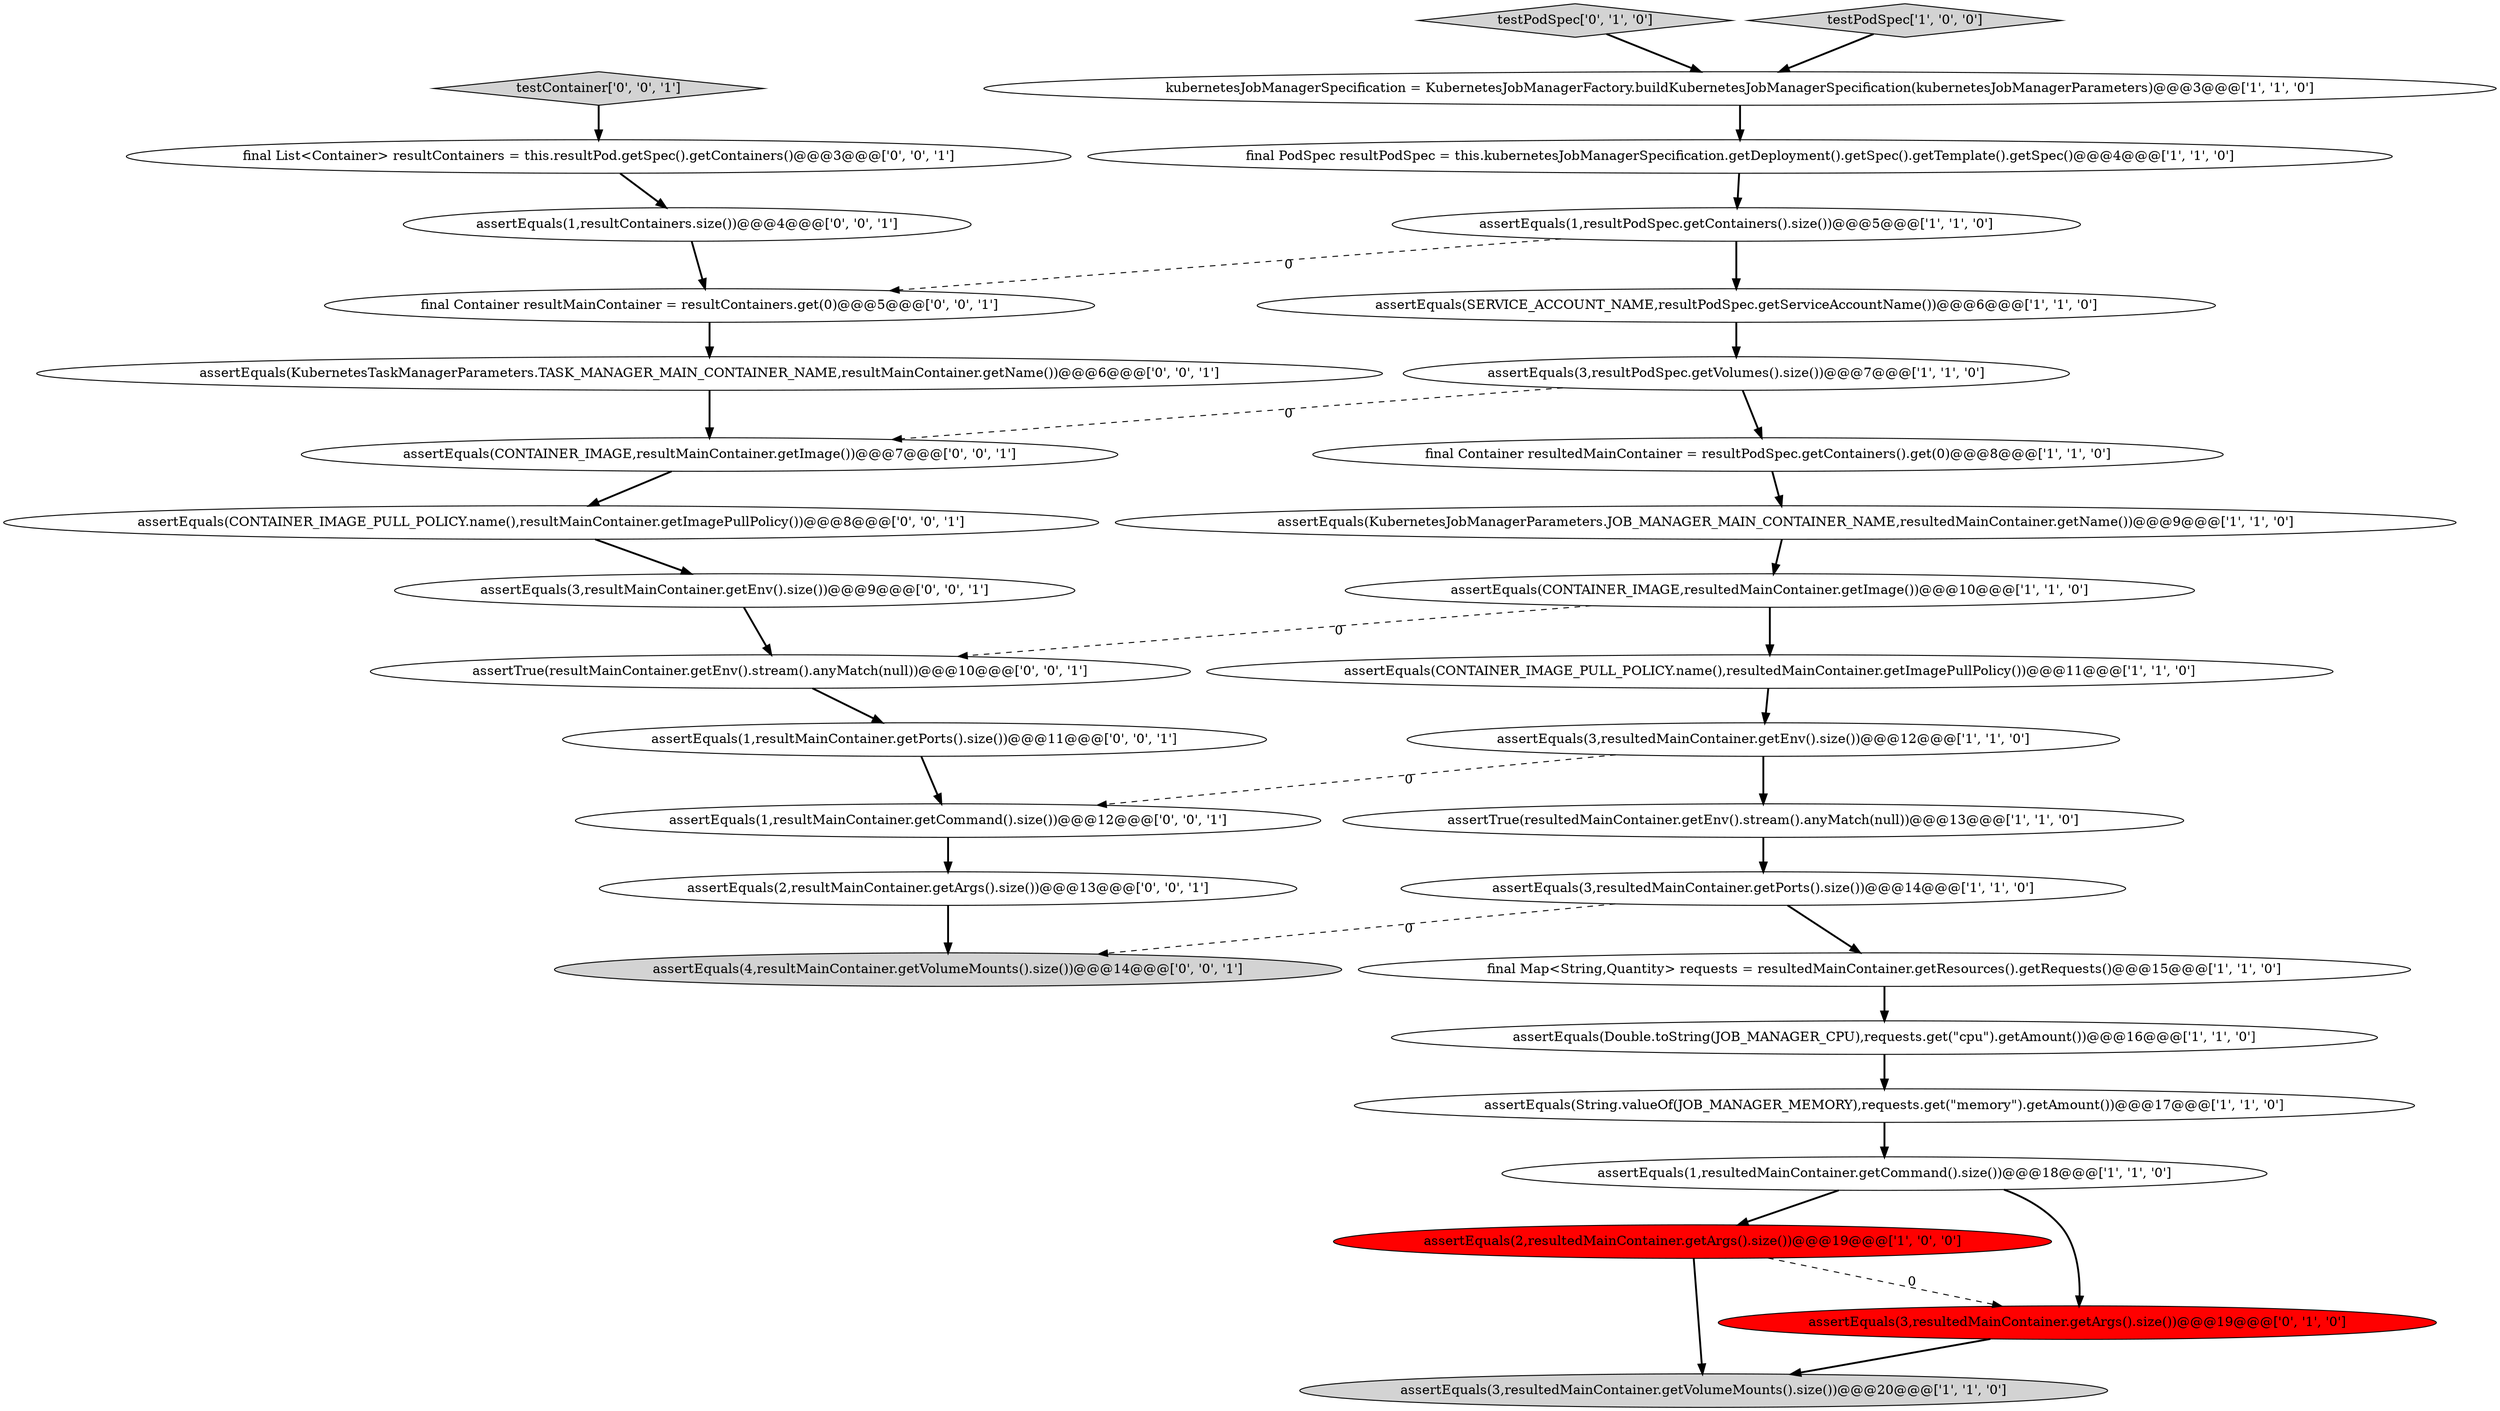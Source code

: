 digraph {
10 [style = filled, label = "final PodSpec resultPodSpec = this.kubernetesJobManagerSpecification.getDeployment().getSpec().getTemplate().getSpec()@@@4@@@['1', '1', '0']", fillcolor = white, shape = ellipse image = "AAA0AAABBB1BBB"];
29 [style = filled, label = "final Container resultMainContainer = resultContainers.get(0)@@@5@@@['0', '0', '1']", fillcolor = white, shape = ellipse image = "AAA0AAABBB3BBB"];
9 [style = filled, label = "final Container resultedMainContainer = resultPodSpec.getContainers().get(0)@@@8@@@['1', '1', '0']", fillcolor = white, shape = ellipse image = "AAA0AAABBB1BBB"];
28 [style = filled, label = "assertEquals(2,resultMainContainer.getArgs().size())@@@13@@@['0', '0', '1']", fillcolor = white, shape = ellipse image = "AAA0AAABBB3BBB"];
19 [style = filled, label = "testPodSpec['0', '1', '0']", fillcolor = lightgray, shape = diamond image = "AAA0AAABBB2BBB"];
23 [style = filled, label = "assertEquals(4,resultMainContainer.getVolumeMounts().size())@@@14@@@['0', '0', '1']", fillcolor = lightgray, shape = ellipse image = "AAA0AAABBB3BBB"];
30 [style = filled, label = "final List<Container> resultContainers = this.resultPod.getSpec().getContainers()@@@3@@@['0', '0', '1']", fillcolor = white, shape = ellipse image = "AAA0AAABBB3BBB"];
17 [style = filled, label = "assertEquals(1,resultedMainContainer.getCommand().size())@@@18@@@['1', '1', '0']", fillcolor = white, shape = ellipse image = "AAA0AAABBB1BBB"];
21 [style = filled, label = "assertEquals(3,resultMainContainer.getEnv().size())@@@9@@@['0', '0', '1']", fillcolor = white, shape = ellipse image = "AAA0AAABBB3BBB"];
5 [style = filled, label = "assertEquals(String.valueOf(JOB_MANAGER_MEMORY),requests.get(\"memory\").getAmount())@@@17@@@['1', '1', '0']", fillcolor = white, shape = ellipse image = "AAA0AAABBB1BBB"];
8 [style = filled, label = "assertEquals(CONTAINER_IMAGE,resultedMainContainer.getImage())@@@10@@@['1', '1', '0']", fillcolor = white, shape = ellipse image = "AAA0AAABBB1BBB"];
32 [style = filled, label = "assertEquals(1,resultMainContainer.getPorts().size())@@@11@@@['0', '0', '1']", fillcolor = white, shape = ellipse image = "AAA0AAABBB3BBB"];
15 [style = filled, label = "assertTrue(resultedMainContainer.getEnv().stream().anyMatch(null))@@@13@@@['1', '1', '0']", fillcolor = white, shape = ellipse image = "AAA0AAABBB1BBB"];
6 [style = filled, label = "assertEquals(3,resultPodSpec.getVolumes().size())@@@7@@@['1', '1', '0']", fillcolor = white, shape = ellipse image = "AAA0AAABBB1BBB"];
33 [style = filled, label = "testContainer['0', '0', '1']", fillcolor = lightgray, shape = diamond image = "AAA0AAABBB3BBB"];
3 [style = filled, label = "assertEquals(SERVICE_ACCOUNT_NAME,resultPodSpec.getServiceAccountName())@@@6@@@['1', '1', '0']", fillcolor = white, shape = ellipse image = "AAA0AAABBB1BBB"];
16 [style = filled, label = "assertEquals(CONTAINER_IMAGE_PULL_POLICY.name(),resultedMainContainer.getImagePullPolicy())@@@11@@@['1', '1', '0']", fillcolor = white, shape = ellipse image = "AAA0AAABBB1BBB"];
13 [style = filled, label = "assertEquals(Double.toString(JOB_MANAGER_CPU),requests.get(\"cpu\").getAmount())@@@16@@@['1', '1', '0']", fillcolor = white, shape = ellipse image = "AAA0AAABBB1BBB"];
25 [style = filled, label = "assertTrue(resultMainContainer.getEnv().stream().anyMatch(null))@@@10@@@['0', '0', '1']", fillcolor = white, shape = ellipse image = "AAA0AAABBB3BBB"];
14 [style = filled, label = "assertEquals(3,resultedMainContainer.getEnv().size())@@@12@@@['1', '1', '0']", fillcolor = white, shape = ellipse image = "AAA0AAABBB1BBB"];
18 [style = filled, label = "assertEquals(2,resultedMainContainer.getArgs().size())@@@19@@@['1', '0', '0']", fillcolor = red, shape = ellipse image = "AAA1AAABBB1BBB"];
1 [style = filled, label = "testPodSpec['1', '0', '0']", fillcolor = lightgray, shape = diamond image = "AAA0AAABBB1BBB"];
0 [style = filled, label = "assertEquals(1,resultPodSpec.getContainers().size())@@@5@@@['1', '1', '0']", fillcolor = white, shape = ellipse image = "AAA0AAABBB1BBB"];
24 [style = filled, label = "assertEquals(KubernetesTaskManagerParameters.TASK_MANAGER_MAIN_CONTAINER_NAME,resultMainContainer.getName())@@@6@@@['0', '0', '1']", fillcolor = white, shape = ellipse image = "AAA0AAABBB3BBB"];
12 [style = filled, label = "kubernetesJobManagerSpecification = KubernetesJobManagerFactory.buildKubernetesJobManagerSpecification(kubernetesJobManagerParameters)@@@3@@@['1', '1', '0']", fillcolor = white, shape = ellipse image = "AAA0AAABBB1BBB"];
27 [style = filled, label = "assertEquals(1,resultContainers.size())@@@4@@@['0', '0', '1']", fillcolor = white, shape = ellipse image = "AAA0AAABBB3BBB"];
4 [style = filled, label = "assertEquals(3,resultedMainContainer.getVolumeMounts().size())@@@20@@@['1', '1', '0']", fillcolor = lightgray, shape = ellipse image = "AAA0AAABBB1BBB"];
11 [style = filled, label = "assertEquals(KubernetesJobManagerParameters.JOB_MANAGER_MAIN_CONTAINER_NAME,resultedMainContainer.getName())@@@9@@@['1', '1', '0']", fillcolor = white, shape = ellipse image = "AAA0AAABBB1BBB"];
22 [style = filled, label = "assertEquals(CONTAINER_IMAGE,resultMainContainer.getImage())@@@7@@@['0', '0', '1']", fillcolor = white, shape = ellipse image = "AAA0AAABBB3BBB"];
31 [style = filled, label = "assertEquals(CONTAINER_IMAGE_PULL_POLICY.name(),resultMainContainer.getImagePullPolicy())@@@8@@@['0', '0', '1']", fillcolor = white, shape = ellipse image = "AAA0AAABBB3BBB"];
7 [style = filled, label = "assertEquals(3,resultedMainContainer.getPorts().size())@@@14@@@['1', '1', '0']", fillcolor = white, shape = ellipse image = "AAA0AAABBB1BBB"];
20 [style = filled, label = "assertEquals(3,resultedMainContainer.getArgs().size())@@@19@@@['0', '1', '0']", fillcolor = red, shape = ellipse image = "AAA1AAABBB2BBB"];
26 [style = filled, label = "assertEquals(1,resultMainContainer.getCommand().size())@@@12@@@['0', '0', '1']", fillcolor = white, shape = ellipse image = "AAA0AAABBB3BBB"];
2 [style = filled, label = "final Map<String,Quantity> requests = resultedMainContainer.getResources().getRequests()@@@15@@@['1', '1', '0']", fillcolor = white, shape = ellipse image = "AAA0AAABBB1BBB"];
0->3 [style = bold, label=""];
8->16 [style = bold, label=""];
7->23 [style = dashed, label="0"];
9->11 [style = bold, label=""];
15->7 [style = bold, label=""];
19->12 [style = bold, label=""];
30->27 [style = bold, label=""];
25->32 [style = bold, label=""];
22->31 [style = bold, label=""];
3->6 [style = bold, label=""];
31->21 [style = bold, label=""];
21->25 [style = bold, label=""];
5->17 [style = bold, label=""];
24->22 [style = bold, label=""];
32->26 [style = bold, label=""];
6->22 [style = dashed, label="0"];
14->26 [style = dashed, label="0"];
20->4 [style = bold, label=""];
2->13 [style = bold, label=""];
12->10 [style = bold, label=""];
18->4 [style = bold, label=""];
28->23 [style = bold, label=""];
7->2 [style = bold, label=""];
18->20 [style = dashed, label="0"];
10->0 [style = bold, label=""];
0->29 [style = dashed, label="0"];
1->12 [style = bold, label=""];
13->5 [style = bold, label=""];
33->30 [style = bold, label=""];
11->8 [style = bold, label=""];
16->14 [style = bold, label=""];
8->25 [style = dashed, label="0"];
14->15 [style = bold, label=""];
26->28 [style = bold, label=""];
27->29 [style = bold, label=""];
6->9 [style = bold, label=""];
29->24 [style = bold, label=""];
17->18 [style = bold, label=""];
17->20 [style = bold, label=""];
}
